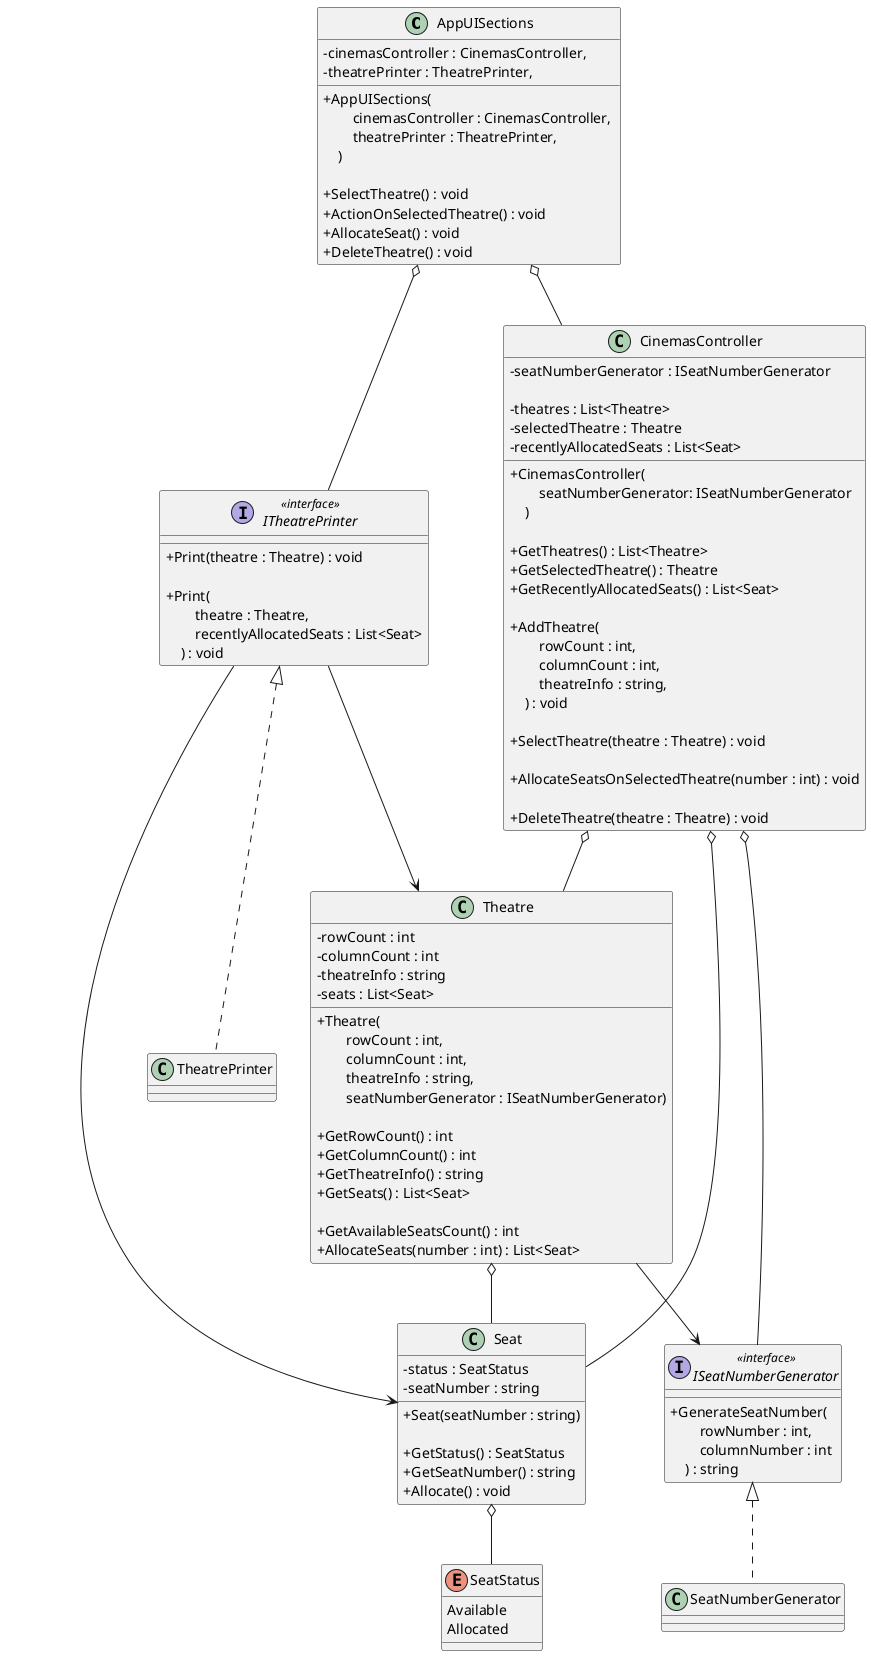 @startuml "cinnamon cinemas"
skinparam ClassAttributeIconSize 0

class AppUISections {
    - cinemasController : CinemasController,
    - theatrePrinter : TheatrePrinter,

    + AppUISections( \n\
        cinemasController : CinemasController, \n\
        theatrePrinter : TheatrePrinter, \n\
    )

    + SelectTheatre() : void
    + ActionOnSelectedTheatre() : void
    + AllocateSeat() : void
    + DeleteTheatre() : void
}

interface ITheatrePrinter <<interface>> {
    + Print(theatre : Theatre) : void
    
    + Print(\n\
        theatre : Theatre, \n\
        recentlyAllocatedSeats : List<Seat>\n\
    ) : void
}

class TheatrePrinter {
}

interface ISeatNumberGenerator <<interface>> {
    + GenerateSeatNumber(\n\
        rowNumber : int, \n\
        columnNumber : int \n\
    ) : string
}

class SeatNumberGenerator {
}

class CinemasController {
    - seatNumberGenerator : ISeatNumberGenerator

    - theatres : List<Theatre>
    - selectedTheatre : Theatre
    - recentlyAllocatedSeats : List<Seat>

    + CinemasController(\n\
        seatNumberGenerator: ISeatNumberGenerator\n\
    )

    + GetTheatres() : List<Theatre>
    + GetSelectedTheatre() : Theatre
    + GetRecentlyAllocatedSeats() : List<Seat>

    + AddTheatre(\n\
        rowCount : int, \n\
        columnCount : int, \n\
        theatreInfo : string, \n\
    ) : void

    + SelectTheatre(theatre : Theatre) : void

    + AllocateSeatsOnSelectedTheatre(number : int) : void

    + DeleteTheatre(theatre : Theatre) : void
}

class Theatre {
    - rowCount : int
    - columnCount : int
    - theatreInfo : string
    - seats : List<Seat>

    + Theatre(\n\
        rowCount : int, \n\
        columnCount : int, \n\
        theatreInfo : string, \n\
        seatNumberGenerator : ISeatNumberGenerator)

    + GetRowCount() : int
    + GetColumnCount() : int
    + GetTheatreInfo() : string
    + GetSeats() : List<Seat>

    + GetAvailableSeatsCount() : int
    + AllocateSeats(number : int) : List<Seat>
}

class Seat {
    - status : SeatStatus
    - seatNumber : string

    + Seat(seatNumber : string)

    + GetStatus() : SeatStatus
    + GetSeatNumber() : string
    + Allocate() : void
}

Enum SeatStatus {
    Available
    Allocated
}

AppUISections o-- CinemasController
AppUISections o-- ITheatrePrinter

CinemasController o-- Theatre
CinemasController o--- Seat
CinemasController o-- ISeatNumberGenerator

ITheatrePrinter --> Theatre
ITheatrePrinter ---> Seat

Theatre o-- Seat
Theatre --> ISeatNumberGenerator

ISeatNumberGenerator <|.. SeatNumberGenerator

Seat o-- SeatStatus

ITheatrePrinter <|.. TheatrePrinter

@enduml